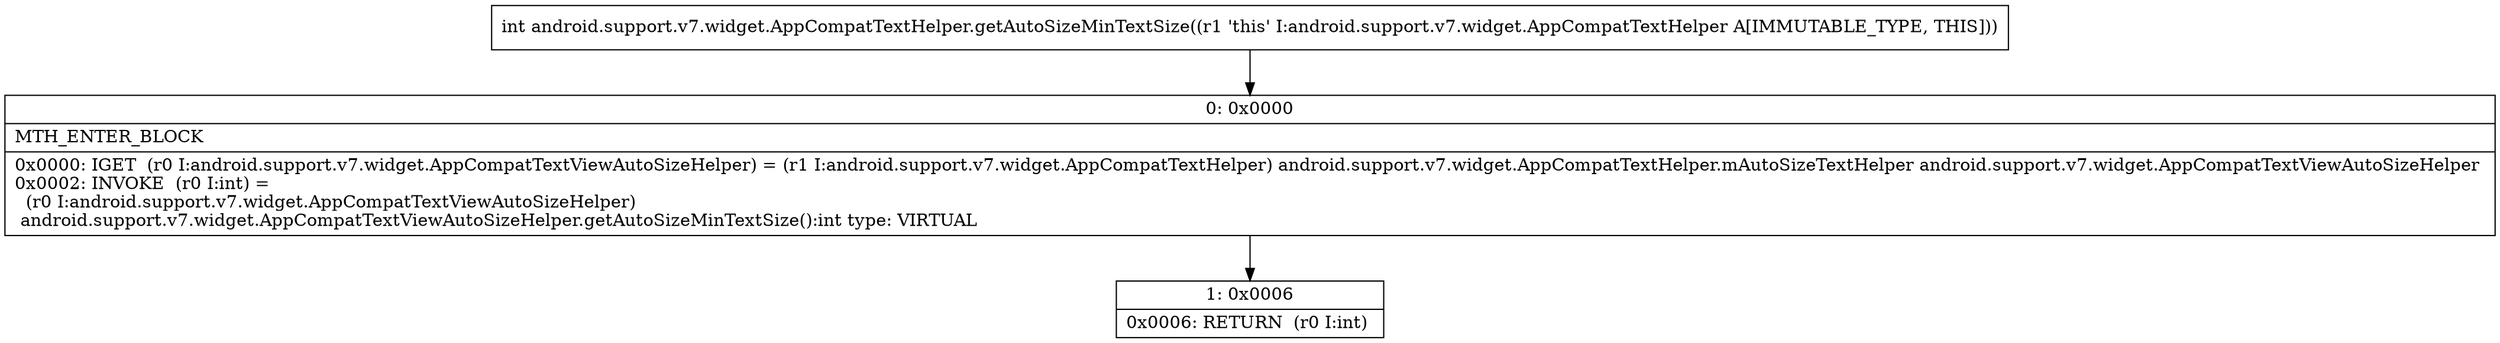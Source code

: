 digraph "CFG forandroid.support.v7.widget.AppCompatTextHelper.getAutoSizeMinTextSize()I" {
Node_0 [shape=record,label="{0\:\ 0x0000|MTH_ENTER_BLOCK\l|0x0000: IGET  (r0 I:android.support.v7.widget.AppCompatTextViewAutoSizeHelper) = (r1 I:android.support.v7.widget.AppCompatTextHelper) android.support.v7.widget.AppCompatTextHelper.mAutoSizeTextHelper android.support.v7.widget.AppCompatTextViewAutoSizeHelper \l0x0002: INVOKE  (r0 I:int) = \l  (r0 I:android.support.v7.widget.AppCompatTextViewAutoSizeHelper)\l android.support.v7.widget.AppCompatTextViewAutoSizeHelper.getAutoSizeMinTextSize():int type: VIRTUAL \l}"];
Node_1 [shape=record,label="{1\:\ 0x0006|0x0006: RETURN  (r0 I:int) \l}"];
MethodNode[shape=record,label="{int android.support.v7.widget.AppCompatTextHelper.getAutoSizeMinTextSize((r1 'this' I:android.support.v7.widget.AppCompatTextHelper A[IMMUTABLE_TYPE, THIS])) }"];
MethodNode -> Node_0;
Node_0 -> Node_1;
}

